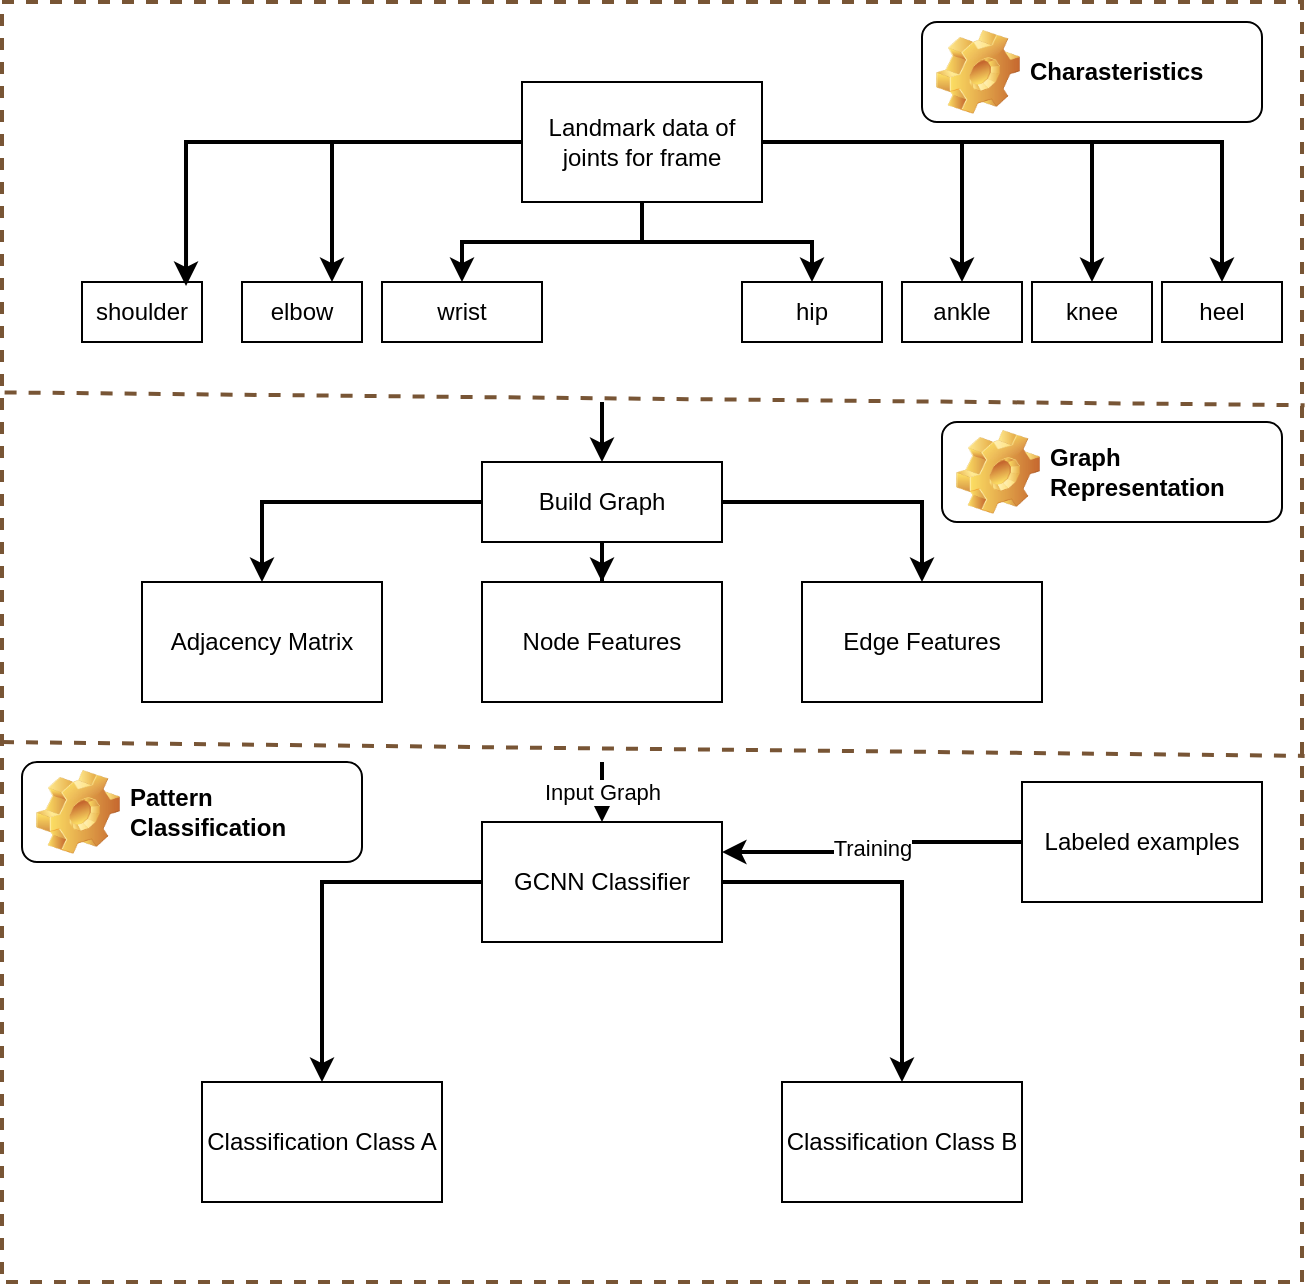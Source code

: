 <mxfile version="20.1.3" type="github">
  <diagram id="C6M4GyODWJMQ6c2FayQj" name="Page-1">
    <mxGraphModel dx="1422" dy="737" grid="1" gridSize="10" guides="1" tooltips="1" connect="1" arrows="1" fold="1" page="1" pageScale="1" pageWidth="850" pageHeight="1100" math="0" shadow="0">
      <root>
        <mxCell id="0" />
        <mxCell id="1" parent="0" />
        <mxCell id="Sm7KUb4ekVWhqs5tagdV-21" value="" style="group" vertex="1" connectable="0" parent="1">
          <mxGeometry x="70" y="30" width="650" height="620" as="geometry" />
        </mxCell>
        <mxCell id="Sm7KUb4ekVWhqs5tagdV-1" value="" style="rounded=0;whiteSpace=wrap;html=1;dashed=1;strokeColor=#785535;strokeWidth=2;" vertex="1" parent="Sm7KUb4ekVWhqs5tagdV-21">
          <mxGeometry y="-20" width="650" height="640" as="geometry" />
        </mxCell>
        <mxCell id="Sm7KUb4ekVWhqs5tagdV-2" value="" style="endArrow=none;html=1;rounded=0;entryX=1.002;entryY=0.315;entryDx=0;entryDy=0;exitX=0.002;exitY=0.305;exitDx=0;exitDy=0;dashed=1;strokeColor=#785535;strokeWidth=2;entryPerimeter=0;exitPerimeter=0;" edge="1" parent="Sm7KUb4ekVWhqs5tagdV-21" source="Sm7KUb4ekVWhqs5tagdV-1" target="Sm7KUb4ekVWhqs5tagdV-1">
          <mxGeometry width="50" height="50" relative="1" as="geometry">
            <mxPoint x="100.862" y="220" as="sourcePoint" />
            <mxPoint x="156.897" y="170" as="targetPoint" />
          </mxGeometry>
        </mxCell>
        <mxCell id="Sm7KUb4ekVWhqs5tagdV-3" value="" style="endArrow=none;html=1;rounded=0;entryX=1.002;entryY=0.589;entryDx=0;entryDy=0;dashed=1;strokeColor=#785535;strokeWidth=2;entryPerimeter=0;" edge="1" parent="Sm7KUb4ekVWhqs5tagdV-21" target="Sm7KUb4ekVWhqs5tagdV-1">
          <mxGeometry width="50" height="50" relative="1" as="geometry">
            <mxPoint y="350" as="sourcePoint" />
            <mxPoint x="448.276" y="65" as="targetPoint" />
          </mxGeometry>
        </mxCell>
        <mxCell id="Sm7KUb4ekVWhqs5tagdV-19" value="Charasteristics" style="label;whiteSpace=wrap;html=1;image=img/clipart/Gear_128x128.png;strokeColor=#000000;strokeWidth=1;" vertex="1" parent="Sm7KUb4ekVWhqs5tagdV-21">
          <mxGeometry x="460" y="-10" width="170" height="50" as="geometry" />
        </mxCell>
        <mxCell id="Sm7KUb4ekVWhqs5tagdV-4" value="Landmark data of joints for frame" style="rounded=0;whiteSpace=wrap;html=1;strokeColor=#000000;strokeWidth=1;" vertex="1" parent="Sm7KUb4ekVWhqs5tagdV-21">
          <mxGeometry x="260" y="20" width="120" height="60" as="geometry" />
        </mxCell>
        <mxCell id="Sm7KUb4ekVWhqs5tagdV-5" value="shoulder" style="rounded=0;whiteSpace=wrap;html=1;strokeColor=#000000;strokeWidth=1;" vertex="1" parent="Sm7KUb4ekVWhqs5tagdV-21">
          <mxGeometry x="40" y="120" width="60" height="30" as="geometry" />
        </mxCell>
        <mxCell id="Sm7KUb4ekVWhqs5tagdV-12" style="edgeStyle=orthogonalEdgeStyle;rounded=0;orthogonalLoop=1;jettySize=auto;html=1;entryX=0.867;entryY=0.067;entryDx=0;entryDy=0;entryPerimeter=0;strokeColor=#000000;strokeWidth=2;" edge="1" parent="Sm7KUb4ekVWhqs5tagdV-21" source="Sm7KUb4ekVWhqs5tagdV-4" target="Sm7KUb4ekVWhqs5tagdV-5">
          <mxGeometry relative="1" as="geometry" />
        </mxCell>
        <mxCell id="Sm7KUb4ekVWhqs5tagdV-6" value="elbow" style="rounded=0;whiteSpace=wrap;html=1;strokeColor=#000000;strokeWidth=1;" vertex="1" parent="Sm7KUb4ekVWhqs5tagdV-21">
          <mxGeometry x="120" y="120" width="60" height="30" as="geometry" />
        </mxCell>
        <mxCell id="Sm7KUb4ekVWhqs5tagdV-13" style="edgeStyle=orthogonalEdgeStyle;rounded=0;orthogonalLoop=1;jettySize=auto;html=1;entryX=0.75;entryY=0;entryDx=0;entryDy=0;strokeColor=#000000;strokeWidth=2;" edge="1" parent="Sm7KUb4ekVWhqs5tagdV-21" source="Sm7KUb4ekVWhqs5tagdV-4" target="Sm7KUb4ekVWhqs5tagdV-6">
          <mxGeometry relative="1" as="geometry" />
        </mxCell>
        <mxCell id="Sm7KUb4ekVWhqs5tagdV-7" value="wrist" style="rounded=0;whiteSpace=wrap;html=1;strokeColor=#000000;strokeWidth=1;" vertex="1" parent="Sm7KUb4ekVWhqs5tagdV-21">
          <mxGeometry x="190" y="120" width="80" height="30" as="geometry" />
        </mxCell>
        <mxCell id="Sm7KUb4ekVWhqs5tagdV-14" style="edgeStyle=orthogonalEdgeStyle;rounded=0;orthogonalLoop=1;jettySize=auto;html=1;strokeColor=#000000;strokeWidth=2;" edge="1" parent="Sm7KUb4ekVWhqs5tagdV-21" source="Sm7KUb4ekVWhqs5tagdV-4" target="Sm7KUb4ekVWhqs5tagdV-7">
          <mxGeometry relative="1" as="geometry" />
        </mxCell>
        <mxCell id="Sm7KUb4ekVWhqs5tagdV-8" value="hip" style="rounded=0;whiteSpace=wrap;html=1;strokeColor=#000000;strokeWidth=1;" vertex="1" parent="Sm7KUb4ekVWhqs5tagdV-21">
          <mxGeometry x="370" y="120" width="70" height="30" as="geometry" />
        </mxCell>
        <mxCell id="Sm7KUb4ekVWhqs5tagdV-15" style="edgeStyle=orthogonalEdgeStyle;rounded=0;orthogonalLoop=1;jettySize=auto;html=1;strokeColor=#000000;strokeWidth=2;" edge="1" parent="Sm7KUb4ekVWhqs5tagdV-21" source="Sm7KUb4ekVWhqs5tagdV-4" target="Sm7KUb4ekVWhqs5tagdV-8">
          <mxGeometry relative="1" as="geometry" />
        </mxCell>
        <mxCell id="Sm7KUb4ekVWhqs5tagdV-9" value="ankle" style="rounded=0;whiteSpace=wrap;html=1;strokeColor=#000000;strokeWidth=1;" vertex="1" parent="Sm7KUb4ekVWhqs5tagdV-21">
          <mxGeometry x="450" y="120" width="60" height="30" as="geometry" />
        </mxCell>
        <mxCell id="Sm7KUb4ekVWhqs5tagdV-16" style="edgeStyle=orthogonalEdgeStyle;rounded=0;orthogonalLoop=1;jettySize=auto;html=1;strokeColor=#000000;strokeWidth=2;" edge="1" parent="Sm7KUb4ekVWhqs5tagdV-21" source="Sm7KUb4ekVWhqs5tagdV-4" target="Sm7KUb4ekVWhqs5tagdV-9">
          <mxGeometry relative="1" as="geometry" />
        </mxCell>
        <mxCell id="Sm7KUb4ekVWhqs5tagdV-10" value="knee" style="rounded=0;whiteSpace=wrap;html=1;strokeColor=#000000;strokeWidth=1;" vertex="1" parent="Sm7KUb4ekVWhqs5tagdV-21">
          <mxGeometry x="515" y="120" width="60" height="30" as="geometry" />
        </mxCell>
        <mxCell id="Sm7KUb4ekVWhqs5tagdV-17" style="edgeStyle=orthogonalEdgeStyle;rounded=0;orthogonalLoop=1;jettySize=auto;html=1;entryX=0.5;entryY=0;entryDx=0;entryDy=0;strokeColor=#000000;strokeWidth=2;" edge="1" parent="Sm7KUb4ekVWhqs5tagdV-21" source="Sm7KUb4ekVWhqs5tagdV-4" target="Sm7KUb4ekVWhqs5tagdV-10">
          <mxGeometry relative="1" as="geometry" />
        </mxCell>
        <mxCell id="Sm7KUb4ekVWhqs5tagdV-11" value="heel" style="rounded=0;whiteSpace=wrap;html=1;strokeColor=#000000;strokeWidth=1;" vertex="1" parent="Sm7KUb4ekVWhqs5tagdV-21">
          <mxGeometry x="580" y="120" width="60" height="30" as="geometry" />
        </mxCell>
        <mxCell id="Sm7KUb4ekVWhqs5tagdV-18" style="edgeStyle=orthogonalEdgeStyle;rounded=0;orthogonalLoop=1;jettySize=auto;html=1;strokeColor=#000000;strokeWidth=2;" edge="1" parent="Sm7KUb4ekVWhqs5tagdV-21" source="Sm7KUb4ekVWhqs5tagdV-4" target="Sm7KUb4ekVWhqs5tagdV-11">
          <mxGeometry relative="1" as="geometry" />
        </mxCell>
        <mxCell id="Sm7KUb4ekVWhqs5tagdV-22" value="Graph Representation" style="label;whiteSpace=wrap;html=1;image=img/clipart/Gear_128x128.png;strokeColor=#000000;strokeWidth=1;" vertex="1" parent="Sm7KUb4ekVWhqs5tagdV-21">
          <mxGeometry x="470" y="190" width="170" height="50" as="geometry" />
        </mxCell>
        <mxCell id="Sm7KUb4ekVWhqs5tagdV-37" style="edgeStyle=orthogonalEdgeStyle;rounded=0;orthogonalLoop=1;jettySize=auto;html=1;strokeColor=#000000;strokeWidth=2;" edge="1" parent="Sm7KUb4ekVWhqs5tagdV-21" source="Sm7KUb4ekVWhqs5tagdV-24" target="Sm7KUb4ekVWhqs5tagdV-34">
          <mxGeometry relative="1" as="geometry" />
        </mxCell>
        <mxCell id="Sm7KUb4ekVWhqs5tagdV-38" style="edgeStyle=orthogonalEdgeStyle;rounded=0;orthogonalLoop=1;jettySize=auto;html=1;strokeColor=#000000;strokeWidth=2;" edge="1" parent="Sm7KUb4ekVWhqs5tagdV-21" source="Sm7KUb4ekVWhqs5tagdV-24" target="Sm7KUb4ekVWhqs5tagdV-35">
          <mxGeometry relative="1" as="geometry" />
        </mxCell>
        <mxCell id="Sm7KUb4ekVWhqs5tagdV-39" style="edgeStyle=orthogonalEdgeStyle;rounded=0;orthogonalLoop=1;jettySize=auto;html=1;strokeColor=#000000;strokeWidth=2;" edge="1" parent="Sm7KUb4ekVWhqs5tagdV-21" source="Sm7KUb4ekVWhqs5tagdV-24" target="Sm7KUb4ekVWhqs5tagdV-36">
          <mxGeometry relative="1" as="geometry" />
        </mxCell>
        <mxCell id="Sm7KUb4ekVWhqs5tagdV-24" value="Build Graph" style="rounded=0;whiteSpace=wrap;html=1;strokeColor=#000000;strokeWidth=1;" vertex="1" parent="Sm7KUb4ekVWhqs5tagdV-21">
          <mxGeometry x="240" y="210" width="120" height="40" as="geometry" />
        </mxCell>
        <mxCell id="Sm7KUb4ekVWhqs5tagdV-34" value="Adjacency Matrix" style="rounded=0;whiteSpace=wrap;html=1;strokeColor=#000000;strokeWidth=1;" vertex="1" parent="Sm7KUb4ekVWhqs5tagdV-21">
          <mxGeometry x="70" y="270" width="120" height="60" as="geometry" />
        </mxCell>
        <mxCell id="Sm7KUb4ekVWhqs5tagdV-35" value="Node Features" style="rounded=0;whiteSpace=wrap;html=1;strokeColor=#000000;strokeWidth=1;" vertex="1" parent="Sm7KUb4ekVWhqs5tagdV-21">
          <mxGeometry x="240" y="270" width="120" height="60" as="geometry" />
        </mxCell>
        <mxCell id="Sm7KUb4ekVWhqs5tagdV-36" value="Edge Features" style="rounded=0;whiteSpace=wrap;html=1;strokeColor=#000000;strokeWidth=1;" vertex="1" parent="Sm7KUb4ekVWhqs5tagdV-21">
          <mxGeometry x="400" y="270" width="120" height="60" as="geometry" />
        </mxCell>
        <mxCell id="Sm7KUb4ekVWhqs5tagdV-46" style="edgeStyle=orthogonalEdgeStyle;rounded=0;orthogonalLoop=1;jettySize=auto;html=1;strokeColor=#000000;strokeWidth=2;" edge="1" parent="Sm7KUb4ekVWhqs5tagdV-21" source="Sm7KUb4ekVWhqs5tagdV-40" target="Sm7KUb4ekVWhqs5tagdV-44">
          <mxGeometry relative="1" as="geometry" />
        </mxCell>
        <mxCell id="Sm7KUb4ekVWhqs5tagdV-47" style="edgeStyle=orthogonalEdgeStyle;rounded=0;orthogonalLoop=1;jettySize=auto;html=1;strokeColor=#000000;strokeWidth=2;" edge="1" parent="Sm7KUb4ekVWhqs5tagdV-21" source="Sm7KUb4ekVWhqs5tagdV-40" target="Sm7KUb4ekVWhqs5tagdV-45">
          <mxGeometry relative="1" as="geometry" />
        </mxCell>
        <mxCell id="Sm7KUb4ekVWhqs5tagdV-40" value="GCNN Classifier" style="rounded=0;whiteSpace=wrap;html=1;strokeColor=#000000;strokeWidth=1;" vertex="1" parent="Sm7KUb4ekVWhqs5tagdV-21">
          <mxGeometry x="240" y="390" width="120" height="60" as="geometry" />
        </mxCell>
        <mxCell id="Sm7KUb4ekVWhqs5tagdV-43" value="Training" style="edgeStyle=orthogonalEdgeStyle;rounded=0;orthogonalLoop=1;jettySize=auto;html=1;strokeColor=#000000;strokeWidth=2;entryX=1;entryY=0.25;entryDx=0;entryDy=0;" edge="1" parent="Sm7KUb4ekVWhqs5tagdV-21" source="Sm7KUb4ekVWhqs5tagdV-42" target="Sm7KUb4ekVWhqs5tagdV-40">
          <mxGeometry relative="1" as="geometry" />
        </mxCell>
        <mxCell id="Sm7KUb4ekVWhqs5tagdV-42" value="Labeled examples" style="rounded=0;whiteSpace=wrap;html=1;strokeColor=#000000;strokeWidth=1;" vertex="1" parent="Sm7KUb4ekVWhqs5tagdV-21">
          <mxGeometry x="510" y="370" width="120" height="60" as="geometry" />
        </mxCell>
        <mxCell id="Sm7KUb4ekVWhqs5tagdV-44" value="Classification Class A" style="rounded=0;whiteSpace=wrap;html=1;strokeColor=#000000;strokeWidth=1;" vertex="1" parent="Sm7KUb4ekVWhqs5tagdV-21">
          <mxGeometry x="100" y="520" width="120" height="60" as="geometry" />
        </mxCell>
        <mxCell id="Sm7KUb4ekVWhqs5tagdV-45" value="Classification Class B" style="rounded=0;whiteSpace=wrap;html=1;strokeColor=#000000;strokeWidth=1;" vertex="1" parent="Sm7KUb4ekVWhqs5tagdV-21">
          <mxGeometry x="390" y="520" width="120" height="60" as="geometry" />
        </mxCell>
        <mxCell id="Sm7KUb4ekVWhqs5tagdV-48" value="Pattern Classification" style="label;whiteSpace=wrap;html=1;image=img/clipart/Gear_128x128.png;strokeColor=#000000;strokeWidth=1;" vertex="1" parent="Sm7KUb4ekVWhqs5tagdV-21">
          <mxGeometry x="10" y="360" width="170" height="50" as="geometry" />
        </mxCell>
        <mxCell id="Sm7KUb4ekVWhqs5tagdV-32" value="" style="endArrow=classic;html=1;rounded=0;strokeColor=#000000;strokeWidth=2;" edge="1" parent="1" target="Sm7KUb4ekVWhqs5tagdV-24">
          <mxGeometry width="50" height="50" relative="1" as="geometry">
            <mxPoint x="370" y="210" as="sourcePoint" />
            <mxPoint x="450" y="240" as="targetPoint" />
          </mxGeometry>
        </mxCell>
        <mxCell id="Sm7KUb4ekVWhqs5tagdV-41" value="Input Graph" style="endArrow=classic;html=1;rounded=0;strokeColor=#000000;strokeWidth=2;" edge="1" parent="1" target="Sm7KUb4ekVWhqs5tagdV-40">
          <mxGeometry width="50" height="50" relative="1" as="geometry">
            <mxPoint x="370" y="390" as="sourcePoint" />
            <mxPoint x="450" y="440" as="targetPoint" />
          </mxGeometry>
        </mxCell>
      </root>
    </mxGraphModel>
  </diagram>
</mxfile>
